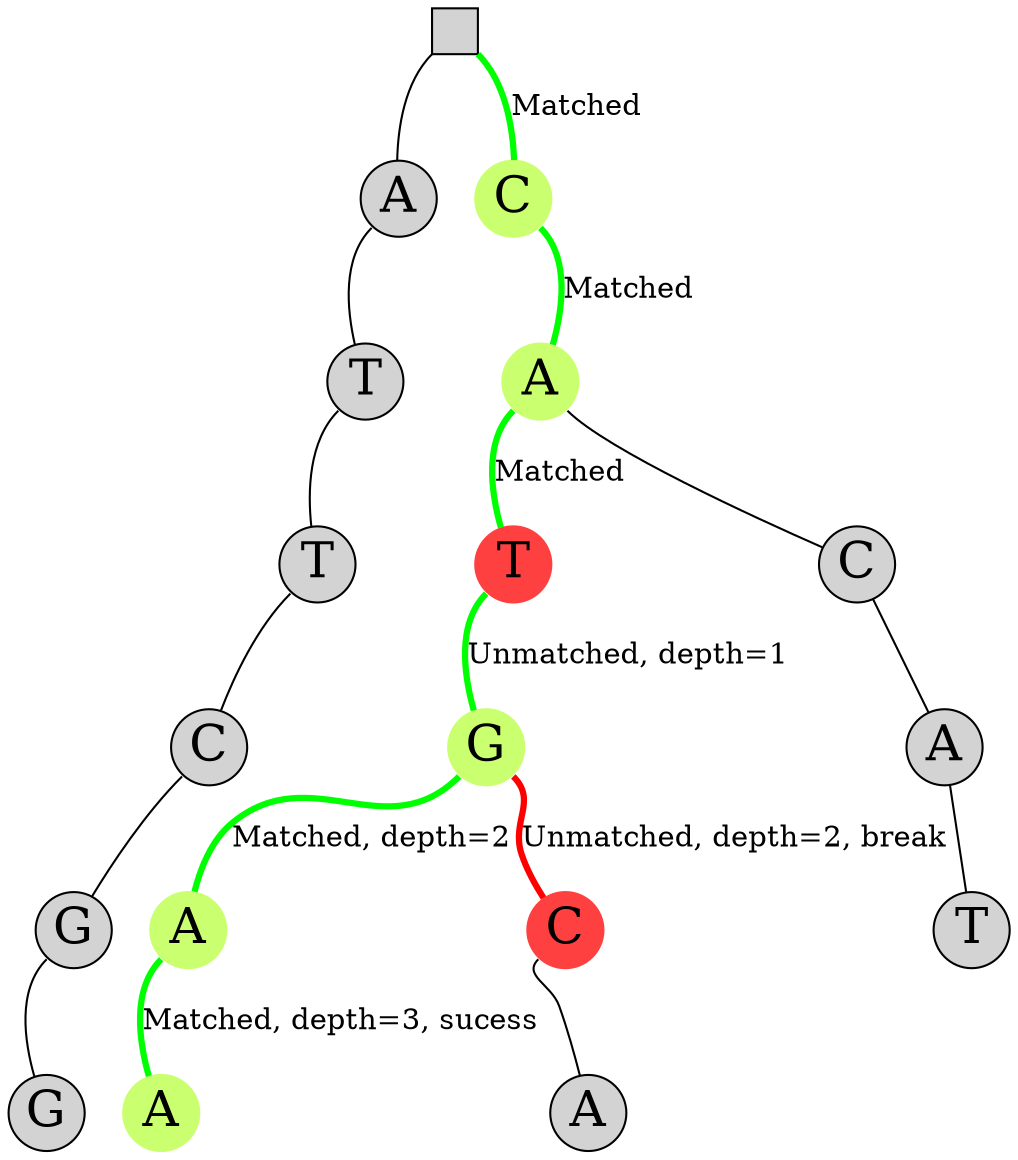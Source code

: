 // Example tree
/*
CATGC
CACAT
CATGA
ATTAC
*/
graph ""
{
node [margin=0;
    fontcolor=black;
    fontsize=24;
    width=0.3;
    shape=circle; 
    style=filled;
    ];
   root;
   root [label=""] [shape = square];
   n11 [label="A"]
   root:sw--n11;
   n12 [label="T"]
   n11:sw--n12;
   n13 [label="T"]
   n12:sw--n13;
   n14 [label="C"]
   n13:sw--n14 ;
   n15 [label="G"]
   n14:sw--n15
   n16 [label="G"]
   n15:sw--n16
   root:se -- n2 [color=green, penwidth=3.0 label="Matched"];
   n2 ;
   n2 [label="C"] [color=darkolivegreen1];
   n2:se -- n3 [color=green, penwidth=3.0 label="Matched"];
   n3 [label="A"] [color=darkolivegreen1];
   n3:sw-- n4 [color=green, penwidth=3.0 label="Matched"];
   n4 [label="T"] [color=brown1] ;
   n3:se -- n5 ;
   n5 [label="C"] ;
   n4:sw -- n6 [color=green, penwidth=3.0 label="Unmatched, depth=1"];
   n6 [label="G"] [color=darkolivegreen1 ];
   n6:sw -- n7 [color=green, penwidth=3.0 label="Matched, depth=2"];
   n7 [label="A"] [color=darkolivegreen1];
   n7:sw -- n18 [color=green, penwidth=3.0 label="Matched, depth=3, sucess"];
   n18 [label="A"] [color=darkolivegreen1];
   n6:se -- n8 [color=red, penwidth=3.0 label="Unmatched, depth=2, break"];
   n8 [label="C"] [color=brown1];
   n8:sw -- n17 ;
   n17 [label="A"]
   n8 [label="C"] [color=brown1];
   n5 -- n9 ;
   n9 [label="A"] ;
   n10 [label="T"];
   n9 -- n10 ;
}
